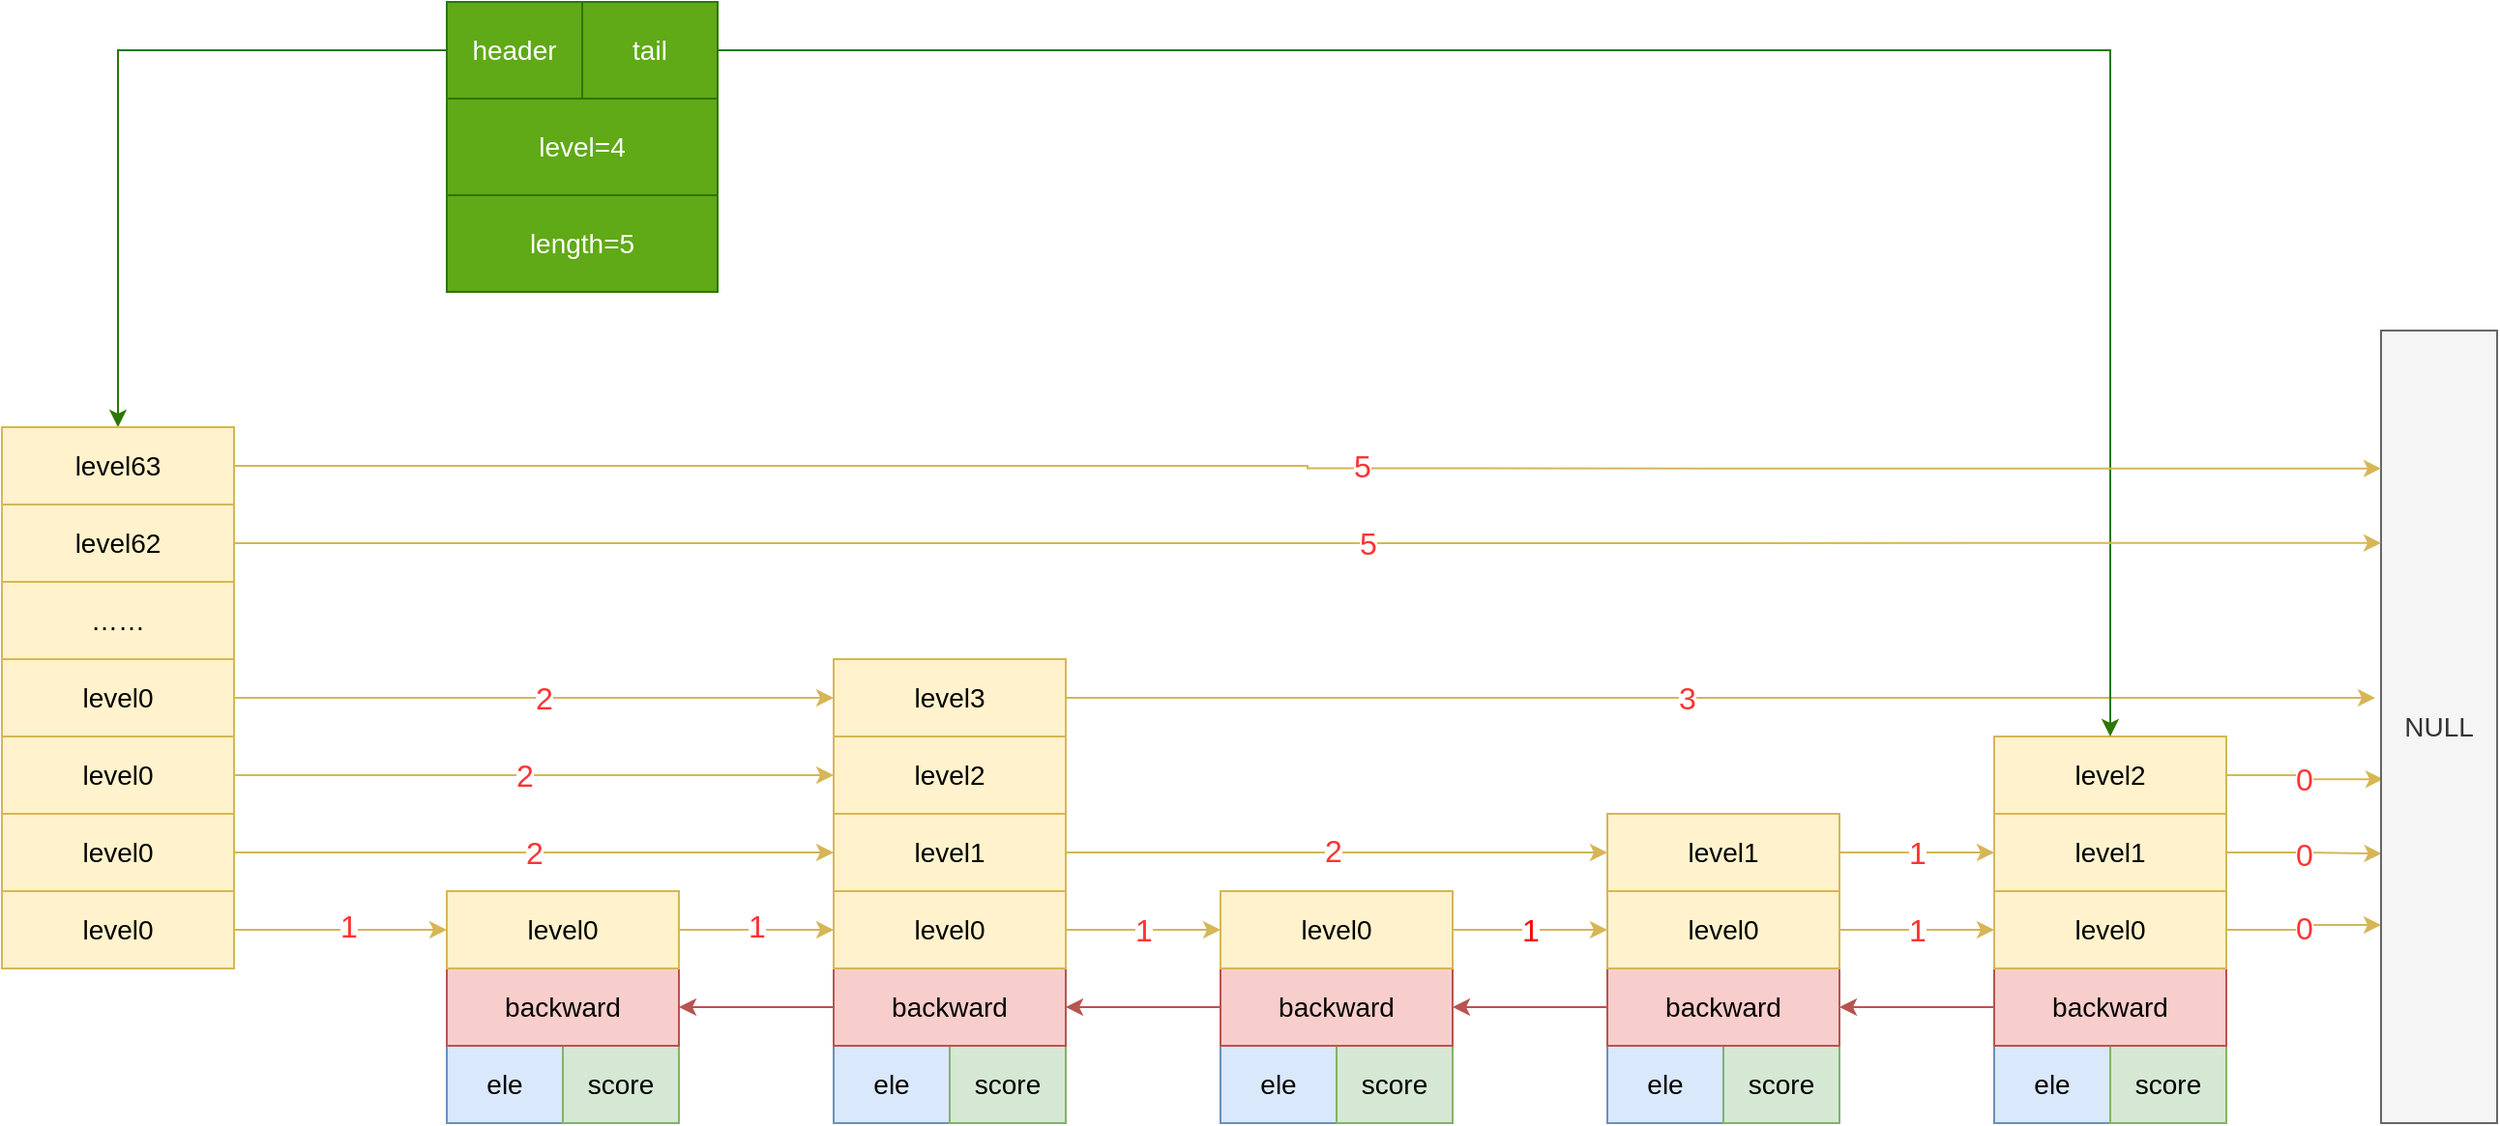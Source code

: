 <mxfile version="14.5.1" type="device"><diagram id="O5Oaq9k8ezgo3LqKalq8" name="第 1 页"><mxGraphModel dx="1773" dy="1894" grid="1" gridSize="10" guides="1" tooltips="1" connect="1" arrows="1" fold="1" page="1" pageScale="1" pageWidth="827" pageHeight="1169" math="0" shadow="0"><root><mxCell id="0"/><mxCell id="1" parent="0"/><mxCell id="RT2Kyr28XThZ5h8a4Kkg-1" value="ele" style="rounded=0;whiteSpace=wrap;html=1;fontSize=14;fillColor=#dae8fc;strokeColor=#6c8ebf;" vertex="1" parent="1"><mxGeometry y="420" width="60" height="40" as="geometry"/></mxCell><mxCell id="RT2Kyr28XThZ5h8a4Kkg-2" value="score" style="rounded=0;whiteSpace=wrap;html=1;fontSize=14;fillColor=#d5e8d4;strokeColor=#82b366;" vertex="1" parent="1"><mxGeometry x="60" y="420" width="60" height="40" as="geometry"/></mxCell><mxCell id="RT2Kyr28XThZ5h8a4Kkg-3" value="backward" style="rounded=0;whiteSpace=wrap;html=1;fontSize=14;fillColor=#f8cecc;strokeColor=#b85450;" vertex="1" parent="1"><mxGeometry y="380" width="120" height="40" as="geometry"/></mxCell><mxCell id="RT2Kyr28XThZ5h8a4Kkg-4" value="ele" style="rounded=0;whiteSpace=wrap;html=1;fontSize=14;fillColor=#dae8fc;strokeColor=#6c8ebf;" vertex="1" parent="1"><mxGeometry x="200" y="420" width="60" height="40" as="geometry"/></mxCell><mxCell id="RT2Kyr28XThZ5h8a4Kkg-5" value="score" style="rounded=0;whiteSpace=wrap;html=1;fontSize=14;fillColor=#d5e8d4;strokeColor=#82b366;" vertex="1" parent="1"><mxGeometry x="260" y="420" width="60" height="40" as="geometry"/></mxCell><mxCell id="RT2Kyr28XThZ5h8a4Kkg-37" value="" style="edgeStyle=orthogonalEdgeStyle;rounded=0;orthogonalLoop=1;jettySize=auto;html=1;fontSize=14;entryX=1;entryY=0.5;entryDx=0;entryDy=0;fillColor=#f8cecc;strokeColor=#b85450;" edge="1" parent="1" source="RT2Kyr28XThZ5h8a4Kkg-6" target="RT2Kyr28XThZ5h8a4Kkg-3"><mxGeometry relative="1" as="geometry"/></mxCell><mxCell id="RT2Kyr28XThZ5h8a4Kkg-6" value="backward" style="rounded=0;whiteSpace=wrap;html=1;fontSize=14;fillColor=#f8cecc;strokeColor=#b85450;" vertex="1" parent="1"><mxGeometry x="200" y="380" width="120" height="40" as="geometry"/></mxCell><mxCell id="RT2Kyr28XThZ5h8a4Kkg-7" value="ele" style="rounded=0;whiteSpace=wrap;html=1;fontSize=14;fillColor=#dae8fc;strokeColor=#6c8ebf;" vertex="1" parent="1"><mxGeometry x="400" y="420" width="60" height="40" as="geometry"/></mxCell><mxCell id="RT2Kyr28XThZ5h8a4Kkg-8" value="score" style="rounded=0;whiteSpace=wrap;html=1;fontSize=14;fillColor=#d5e8d4;strokeColor=#82b366;" vertex="1" parent="1"><mxGeometry x="460" y="420" width="60" height="40" as="geometry"/></mxCell><mxCell id="RT2Kyr28XThZ5h8a4Kkg-40" style="edgeStyle=orthogonalEdgeStyle;rounded=0;orthogonalLoop=1;jettySize=auto;html=1;entryX=1;entryY=0.5;entryDx=0;entryDy=0;fontSize=14;fillColor=#f8cecc;strokeColor=#b85450;" edge="1" parent="1" source="RT2Kyr28XThZ5h8a4Kkg-9" target="RT2Kyr28XThZ5h8a4Kkg-6"><mxGeometry relative="1" as="geometry"/></mxCell><mxCell id="RT2Kyr28XThZ5h8a4Kkg-9" value="backward" style="rounded=0;whiteSpace=wrap;html=1;fontSize=14;fillColor=#f8cecc;strokeColor=#b85450;" vertex="1" parent="1"><mxGeometry x="400" y="380" width="120" height="40" as="geometry"/></mxCell><mxCell id="RT2Kyr28XThZ5h8a4Kkg-10" value="ele" style="rounded=0;whiteSpace=wrap;html=1;fontSize=14;fillColor=#dae8fc;strokeColor=#6c8ebf;" vertex="1" parent="1"><mxGeometry x="600" y="420" width="60" height="40" as="geometry"/></mxCell><mxCell id="RT2Kyr28XThZ5h8a4Kkg-11" value="score" style="rounded=0;whiteSpace=wrap;html=1;fontSize=14;fillColor=#d5e8d4;strokeColor=#82b366;" vertex="1" parent="1"><mxGeometry x="660" y="420" width="60" height="40" as="geometry"/></mxCell><mxCell id="RT2Kyr28XThZ5h8a4Kkg-39" style="edgeStyle=orthogonalEdgeStyle;rounded=0;orthogonalLoop=1;jettySize=auto;html=1;entryX=1;entryY=0.5;entryDx=0;entryDy=0;fontSize=14;fillColor=#f8cecc;strokeColor=#b85450;" edge="1" parent="1" source="RT2Kyr28XThZ5h8a4Kkg-12" target="RT2Kyr28XThZ5h8a4Kkg-9"><mxGeometry relative="1" as="geometry"/></mxCell><mxCell id="RT2Kyr28XThZ5h8a4Kkg-12" value="backward" style="rounded=0;whiteSpace=wrap;html=1;fontSize=14;fillColor=#f8cecc;strokeColor=#b85450;" vertex="1" parent="1"><mxGeometry x="600" y="380" width="120" height="40" as="geometry"/></mxCell><mxCell id="RT2Kyr28XThZ5h8a4Kkg-13" value="ele" style="rounded=0;whiteSpace=wrap;html=1;fontSize=14;fillColor=#dae8fc;strokeColor=#6c8ebf;" vertex="1" parent="1"><mxGeometry x="800" y="420" width="60" height="40" as="geometry"/></mxCell><mxCell id="RT2Kyr28XThZ5h8a4Kkg-14" value="score" style="rounded=0;whiteSpace=wrap;html=1;fontSize=14;fillColor=#d5e8d4;strokeColor=#82b366;" vertex="1" parent="1"><mxGeometry x="860" y="420" width="60" height="40" as="geometry"/></mxCell><mxCell id="RT2Kyr28XThZ5h8a4Kkg-38" style="edgeStyle=orthogonalEdgeStyle;rounded=0;orthogonalLoop=1;jettySize=auto;html=1;entryX=1;entryY=0.5;entryDx=0;entryDy=0;fontSize=14;fillColor=#f8cecc;strokeColor=#b85450;" edge="1" parent="1" source="RT2Kyr28XThZ5h8a4Kkg-15" target="RT2Kyr28XThZ5h8a4Kkg-12"><mxGeometry relative="1" as="geometry"/></mxCell><mxCell id="RT2Kyr28XThZ5h8a4Kkg-15" value="backward" style="rounded=0;whiteSpace=wrap;html=1;fontSize=14;fillColor=#f8cecc;strokeColor=#b85450;" vertex="1" parent="1"><mxGeometry x="800" y="380" width="120" height="40" as="geometry"/></mxCell><mxCell id="RT2Kyr28XThZ5h8a4Kkg-41" style="edgeStyle=orthogonalEdgeStyle;rounded=0;orthogonalLoop=1;jettySize=auto;html=1;entryX=0;entryY=0.5;entryDx=0;entryDy=0;fontSize=14;fillColor=#fff2cc;strokeColor=#d6b656;" edge="1" parent="1" source="RT2Kyr28XThZ5h8a4Kkg-22" target="RT2Kyr28XThZ5h8a4Kkg-23"><mxGeometry relative="1" as="geometry"/></mxCell><mxCell id="RT2Kyr28XThZ5h8a4Kkg-66" value="&lt;sup style=&quot;font-size: 16px;&quot;&gt;1&lt;/sup&gt;" style="edgeLabel;html=1;align=center;verticalAlign=middle;resizable=0;points=[];fontSize=16;fontColor=#FF3333;" vertex="1" connectable="0" parent="RT2Kyr28XThZ5h8a4Kkg-41"><mxGeometry x="-0.1" y="-1" relative="1" as="geometry"><mxPoint x="4" as="offset"/></mxGeometry></mxCell><mxCell id="RT2Kyr28XThZ5h8a4Kkg-22" value="level0" style="rounded=0;whiteSpace=wrap;html=1;fontSize=14;fillColor=#fff2cc;strokeColor=#d6b656;" vertex="1" parent="1"><mxGeometry y="340" width="120" height="40" as="geometry"/></mxCell><mxCell id="RT2Kyr28XThZ5h8a4Kkg-54" style="edgeStyle=orthogonalEdgeStyle;rounded=0;orthogonalLoop=1;jettySize=auto;html=1;entryX=0;entryY=0.5;entryDx=0;entryDy=0;fontSize=14;fillColor=#fff2cc;strokeColor=#d6b656;" edge="1" parent="1" source="RT2Kyr28XThZ5h8a4Kkg-23" target="RT2Kyr28XThZ5h8a4Kkg-42"><mxGeometry relative="1" as="geometry"/></mxCell><mxCell id="RT2Kyr28XThZ5h8a4Kkg-67" value="1" style="edgeLabel;html=1;align=center;verticalAlign=middle;resizable=0;points=[];fontSize=16;fontColor=#FF3333;" vertex="1" connectable="0" parent="RT2Kyr28XThZ5h8a4Kkg-54"><mxGeometry x="-0.3" y="-1" relative="1" as="geometry"><mxPoint x="12" y="-1" as="offset"/></mxGeometry></mxCell><mxCell id="RT2Kyr28XThZ5h8a4Kkg-23" value="level0" style="rounded=0;whiteSpace=wrap;html=1;fontSize=14;fillColor=#fff2cc;strokeColor=#d6b656;" vertex="1" parent="1"><mxGeometry x="200" y="340" width="120" height="40" as="geometry"/></mxCell><mxCell id="RT2Kyr28XThZ5h8a4Kkg-58" style="edgeStyle=orthogonalEdgeStyle;rounded=0;orthogonalLoop=1;jettySize=auto;html=1;entryX=0;entryY=0.5;entryDx=0;entryDy=0;fontSize=16;fontColor=#FF3333;fillColor=#fff2cc;strokeColor=#d6b656;" edge="1" parent="1" source="RT2Kyr28XThZ5h8a4Kkg-24" target="RT2Kyr28XThZ5h8a4Kkg-47"><mxGeometry relative="1" as="geometry"><Array as="points"><mxPoint x="470" y="320"/><mxPoint x="470" y="320"/></Array></mxGeometry></mxCell><mxCell id="RT2Kyr28XThZ5h8a4Kkg-73" value="2" style="edgeLabel;html=1;align=center;verticalAlign=middle;resizable=0;points=[];fontSize=16;fontColor=#FF3333;" vertex="1" connectable="0" parent="RT2Kyr28XThZ5h8a4Kkg-58"><mxGeometry x="-0.014" y="1" relative="1" as="geometry"><mxPoint as="offset"/></mxGeometry></mxCell><mxCell id="RT2Kyr28XThZ5h8a4Kkg-24" value="level1" style="rounded=0;whiteSpace=wrap;html=1;fontSize=14;fillColor=#fff2cc;strokeColor=#d6b656;" vertex="1" parent="1"><mxGeometry x="200" y="300" width="120" height="40" as="geometry"/></mxCell><mxCell id="RT2Kyr28XThZ5h8a4Kkg-25" value="level2" style="rounded=0;whiteSpace=wrap;html=1;fontSize=14;fillColor=#fff2cc;strokeColor=#d6b656;" vertex="1" parent="1"><mxGeometry x="200" y="260" width="120" height="40" as="geometry"/></mxCell><mxCell id="RT2Kyr28XThZ5h8a4Kkg-65" style="edgeStyle=orthogonalEdgeStyle;rounded=0;orthogonalLoop=1;jettySize=auto;html=1;fontSize=14;fontColor=#FF3333;fillColor=#fff2cc;strokeColor=#d6b656;" edge="1" parent="1" source="RT2Kyr28XThZ5h8a4Kkg-33"><mxGeometry relative="1" as="geometry"><mxPoint x="997" y="240" as="targetPoint"/></mxGeometry></mxCell><mxCell id="RT2Kyr28XThZ5h8a4Kkg-74" value="3" style="edgeLabel;html=1;align=center;verticalAlign=middle;resizable=0;points=[];fontSize=16;fontColor=#FF3333;" vertex="1" connectable="0" parent="RT2Kyr28XThZ5h8a4Kkg-65"><mxGeometry x="-0.053" y="-2" relative="1" as="geometry"><mxPoint y="-2.04" as="offset"/></mxGeometry></mxCell><mxCell id="RT2Kyr28XThZ5h8a4Kkg-33" value="level3" style="rounded=0;whiteSpace=wrap;html=1;fontSize=14;fillColor=#fff2cc;strokeColor=#d6b656;" vertex="1" parent="1"><mxGeometry x="200" y="220" width="120" height="40" as="geometry"/></mxCell><mxCell id="RT2Kyr28XThZ5h8a4Kkg-55" style="edgeStyle=orthogonalEdgeStyle;rounded=0;orthogonalLoop=1;jettySize=auto;html=1;entryX=0;entryY=0.5;entryDx=0;entryDy=0;fontSize=16;fontColor=#FF3333;fillColor=#fff2cc;strokeColor=#d6b656;" edge="1" parent="1" source="RT2Kyr28XThZ5h8a4Kkg-42" target="RT2Kyr28XThZ5h8a4Kkg-46"><mxGeometry relative="1" as="geometry"/></mxCell><mxCell id="RT2Kyr28XThZ5h8a4Kkg-68" value="1" style="edgeLabel;html=1;align=center;verticalAlign=middle;resizable=0;points=[];fontSize=16;fontColor=#FF0000;" vertex="1" connectable="0" parent="RT2Kyr28XThZ5h8a4Kkg-55"><mxGeometry x="-0.425" y="-1" relative="1" as="geometry"><mxPoint x="17" y="-1" as="offset"/></mxGeometry></mxCell><mxCell id="RT2Kyr28XThZ5h8a4Kkg-42" value="level0" style="rounded=0;whiteSpace=wrap;html=1;fontSize=14;fillColor=#fff2cc;strokeColor=#d6b656;" vertex="1" parent="1"><mxGeometry x="400" y="340" width="120" height="40" as="geometry"/></mxCell><mxCell id="RT2Kyr28XThZ5h8a4Kkg-57" style="edgeStyle=orthogonalEdgeStyle;rounded=0;orthogonalLoop=1;jettySize=auto;html=1;entryX=0;entryY=0.5;entryDx=0;entryDy=0;fontSize=14;fillColor=#fff2cc;strokeColor=#d6b656;" edge="1" parent="1" source="RT2Kyr28XThZ5h8a4Kkg-46" target="RT2Kyr28XThZ5h8a4Kkg-50"><mxGeometry relative="1" as="geometry"/></mxCell><mxCell id="RT2Kyr28XThZ5h8a4Kkg-70" value="1" style="edgeLabel;html=1;align=center;verticalAlign=middle;resizable=0;points=[];fontSize=16;fontColor=#FF3333;" vertex="1" connectable="0" parent="RT2Kyr28XThZ5h8a4Kkg-57"><mxGeometry x="0.1" y="3" relative="1" as="geometry"><mxPoint x="-4" y="3" as="offset"/></mxGeometry></mxCell><mxCell id="RT2Kyr28XThZ5h8a4Kkg-46" value="level0" style="rounded=0;whiteSpace=wrap;html=1;fontSize=14;fillColor=#fff2cc;strokeColor=#d6b656;" vertex="1" parent="1"><mxGeometry x="600" y="340" width="120" height="40" as="geometry"/></mxCell><mxCell id="RT2Kyr28XThZ5h8a4Kkg-59" value="&lt;font color=&quot;#ff3333&quot; style=&quot;font-size: 16px&quot;&gt;1&lt;/font&gt;" style="edgeStyle=orthogonalEdgeStyle;rounded=0;orthogonalLoop=1;jettySize=auto;html=1;entryX=0;entryY=0.5;entryDx=0;entryDy=0;fontSize=14;fillColor=#fff2cc;strokeColor=#d6b656;" edge="1" parent="1" source="RT2Kyr28XThZ5h8a4Kkg-47" target="RT2Kyr28XThZ5h8a4Kkg-51"><mxGeometry relative="1" as="geometry"/></mxCell><mxCell id="RT2Kyr28XThZ5h8a4Kkg-47" value="level1" style="rounded=0;whiteSpace=wrap;html=1;fontSize=14;fillColor=#fff2cc;strokeColor=#d6b656;" vertex="1" parent="1"><mxGeometry x="600" y="300" width="120" height="40" as="geometry"/></mxCell><mxCell id="RT2Kyr28XThZ5h8a4Kkg-108" value="&lt;font style=&quot;font-size: 16px&quot;&gt;0&lt;/font&gt;" style="edgeStyle=orthogonalEdgeStyle;rounded=0;orthogonalLoop=1;jettySize=auto;html=1;strokeColor=#d6b656;fontSize=14;fontColor=#FF3333;entryX=0;entryY=0.75;entryDx=0;entryDy=0;fillColor=#fff2cc;" edge="1" parent="1" source="RT2Kyr28XThZ5h8a4Kkg-50" target="RT2Kyr28XThZ5h8a4Kkg-60"><mxGeometry relative="1" as="geometry"><mxPoint x="990" y="360.0" as="targetPoint"/></mxGeometry></mxCell><mxCell id="RT2Kyr28XThZ5h8a4Kkg-50" value="level0" style="rounded=0;whiteSpace=wrap;html=1;fontSize=14;fillColor=#fff2cc;strokeColor=#d6b656;" vertex="1" parent="1"><mxGeometry x="800" y="340" width="120" height="40" as="geometry"/></mxCell><mxCell id="RT2Kyr28XThZ5h8a4Kkg-82" value="&lt;font style=&quot;font-size: 16px&quot;&gt;0&lt;/font&gt;" style="edgeStyle=orthogonalEdgeStyle;rounded=0;orthogonalLoop=1;jettySize=auto;html=1;strokeColor=#d6b656;fontSize=14;fontColor=#FF3333;entryX=0.005;entryY=0.66;entryDx=0;entryDy=0;entryPerimeter=0;fillColor=#fff2cc;" edge="1" parent="1" source="RT2Kyr28XThZ5h8a4Kkg-51" target="RT2Kyr28XThZ5h8a4Kkg-60"><mxGeometry relative="1" as="geometry"><mxPoint x="990" y="320" as="targetPoint"/></mxGeometry></mxCell><mxCell id="RT2Kyr28XThZ5h8a4Kkg-51" value="level1" style="rounded=0;whiteSpace=wrap;html=1;fontSize=14;fillColor=#fff2cc;strokeColor=#d6b656;" vertex="1" parent="1"><mxGeometry x="800" y="300" width="120" height="40" as="geometry"/></mxCell><mxCell id="RT2Kyr28XThZ5h8a4Kkg-64" value="&lt;font color=&quot;#ff3333&quot; style=&quot;font-size: 16px&quot;&gt;0&lt;/font&gt;" style="edgeStyle=orthogonalEdgeStyle;rounded=0;orthogonalLoop=1;jettySize=auto;html=1;fontSize=14;entryX=0.017;entryY=0.566;entryDx=0;entryDy=0;entryPerimeter=0;fillColor=#fff2cc;strokeColor=#d6b656;" edge="1" parent="1" source="RT2Kyr28XThZ5h8a4Kkg-52" target="RT2Kyr28XThZ5h8a4Kkg-60"><mxGeometry relative="1" as="geometry"><mxPoint x="990" y="280" as="targetPoint"/></mxGeometry></mxCell><mxCell id="RT2Kyr28XThZ5h8a4Kkg-52" value="level2" style="rounded=0;whiteSpace=wrap;html=1;fontSize=14;fillColor=#fff2cc;strokeColor=#d6b656;" vertex="1" parent="1"><mxGeometry x="800" y="260" width="120" height="40" as="geometry"/></mxCell><mxCell id="RT2Kyr28XThZ5h8a4Kkg-60" value="NULL" style="rounded=0;whiteSpace=wrap;html=1;fontSize=14;fillColor=#f5f5f5;strokeColor=#666666;fontColor=#333333;" vertex="1" parent="1"><mxGeometry x="1000" y="50" width="60" height="410" as="geometry"/></mxCell><mxCell id="RT2Kyr28XThZ5h8a4Kkg-103" style="edgeStyle=orthogonalEdgeStyle;rounded=0;orthogonalLoop=1;jettySize=auto;html=1;entryX=0.5;entryY=0;entryDx=0;entryDy=0;strokeColor=#2D7600;fontSize=14;fontColor=#FF3333;fillColor=#60a917;" edge="1" parent="1" source="RT2Kyr28XThZ5h8a4Kkg-85" target="RT2Kyr28XThZ5h8a4Kkg-94"><mxGeometry relative="1" as="geometry"/></mxCell><mxCell id="RT2Kyr28XThZ5h8a4Kkg-85" value="header" style="rounded=0;whiteSpace=wrap;html=1;fontSize=14;fontColor=#ffffff;fillColor=#60a917;strokeColor=#2D7600;" vertex="1" parent="1"><mxGeometry y="-120" width="70" height="50" as="geometry"/></mxCell><mxCell id="RT2Kyr28XThZ5h8a4Kkg-92" style="edgeStyle=orthogonalEdgeStyle;rounded=0;orthogonalLoop=1;jettySize=auto;html=1;strokeColor=#2D7600;fontSize=14;fontColor=#FF3333;entryX=0.5;entryY=0;entryDx=0;entryDy=0;fillColor=#60a917;" edge="1" parent="1" source="RT2Kyr28XThZ5h8a4Kkg-89" target="RT2Kyr28XThZ5h8a4Kkg-52"><mxGeometry relative="1" as="geometry"><mxPoint x="780" y="60" as="targetPoint"/></mxGeometry></mxCell><mxCell id="RT2Kyr28XThZ5h8a4Kkg-89" value="tail" style="rounded=0;whiteSpace=wrap;html=1;fontSize=14;fontColor=#ffffff;fillColor=#60a917;strokeColor=#2D7600;" vertex="1" parent="1"><mxGeometry x="70" y="-120" width="70" height="50" as="geometry"/></mxCell><mxCell id="RT2Kyr28XThZ5h8a4Kkg-90" value="level=4" style="rounded=0;whiteSpace=wrap;html=1;fontSize=14;fontColor=#ffffff;fillColor=#60a917;strokeColor=#2D7600;" vertex="1" parent="1"><mxGeometry y="-70" width="140" height="50" as="geometry"/></mxCell><mxCell id="RT2Kyr28XThZ5h8a4Kkg-91" value="length=5" style="rounded=0;whiteSpace=wrap;html=1;fontSize=14;fontColor=#ffffff;fillColor=#60a917;strokeColor=#2D7600;" vertex="1" parent="1"><mxGeometry y="-20" width="140" height="50" as="geometry"/></mxCell><mxCell id="RT2Kyr28XThZ5h8a4Kkg-109" style="edgeStyle=orthogonalEdgeStyle;rounded=0;orthogonalLoop=1;jettySize=auto;html=1;strokeColor=#d6b656;fontSize=14;fontColor=#FF3333;entryX=0;entryY=0.174;entryDx=0;entryDy=0;entryPerimeter=0;fillColor=#fff2cc;" edge="1" parent="1" source="RT2Kyr28XThZ5h8a4Kkg-94" target="RT2Kyr28XThZ5h8a4Kkg-60"><mxGeometry relative="1" as="geometry"><mxPoint x="994" y="121" as="targetPoint"/></mxGeometry></mxCell><mxCell id="RT2Kyr28XThZ5h8a4Kkg-111" value="5" style="edgeLabel;html=1;align=center;verticalAlign=middle;resizable=0;points=[];fontSize=16;fontColor=#FF3333;" vertex="1" connectable="0" parent="RT2Kyr28XThZ5h8a4Kkg-109"><mxGeometry x="0.052" y="-2" relative="1" as="geometry"><mxPoint y="-3.32" as="offset"/></mxGeometry></mxCell><mxCell id="RT2Kyr28XThZ5h8a4Kkg-94" value="level63" style="rounded=0;whiteSpace=wrap;html=1;fontSize=14;fillColor=#fff2cc;strokeColor=#d6b656;" vertex="1" parent="1"><mxGeometry x="-230" y="100" width="120" height="40" as="geometry"/></mxCell><mxCell id="RT2Kyr28XThZ5h8a4Kkg-110" style="edgeStyle=orthogonalEdgeStyle;rounded=0;orthogonalLoop=1;jettySize=auto;html=1;strokeColor=#d6b656;fontSize=14;fontColor=#FF3333;entryX=0;entryY=0.268;entryDx=0;entryDy=0;entryPerimeter=0;fillColor=#fff2cc;" edge="1" parent="1" source="RT2Kyr28XThZ5h8a4Kkg-95" target="RT2Kyr28XThZ5h8a4Kkg-60"><mxGeometry relative="1" as="geometry"><mxPoint x="990" y="160" as="targetPoint"/></mxGeometry></mxCell><mxCell id="RT2Kyr28XThZ5h8a4Kkg-112" value="5" style="edgeLabel;html=1;align=center;verticalAlign=middle;resizable=0;points=[];fontSize=16;fontColor=#FF3333;" vertex="1" connectable="0" parent="RT2Kyr28XThZ5h8a4Kkg-110"><mxGeometry x="0.057" y="-4" relative="1" as="geometry"><mxPoint x="-1" y="-3.92" as="offset"/></mxGeometry></mxCell><mxCell id="RT2Kyr28XThZ5h8a4Kkg-95" value="level62" style="rounded=0;whiteSpace=wrap;html=1;fontSize=14;fillColor=#fff2cc;strokeColor=#d6b656;" vertex="1" parent="1"><mxGeometry x="-230" y="140" width="120" height="40" as="geometry"/></mxCell><mxCell id="RT2Kyr28XThZ5h8a4Kkg-104" style="edgeStyle=orthogonalEdgeStyle;rounded=0;orthogonalLoop=1;jettySize=auto;html=1;entryX=0;entryY=0.5;entryDx=0;entryDy=0;strokeColor=#d6b656;fontSize=14;fontColor=#FF3333;fillColor=#fff2cc;" edge="1" parent="1" source="RT2Kyr28XThZ5h8a4Kkg-96" target="RT2Kyr28XThZ5h8a4Kkg-22"><mxGeometry relative="1" as="geometry"/></mxCell><mxCell id="RT2Kyr28XThZ5h8a4Kkg-113" value="1" style="edgeLabel;html=1;align=center;verticalAlign=middle;resizable=0;points=[];fontSize=16;fontColor=#FF3333;" vertex="1" connectable="0" parent="RT2Kyr28XThZ5h8a4Kkg-104"><mxGeometry x="0.073" y="2" relative="1" as="geometry"><mxPoint as="offset"/></mxGeometry></mxCell><mxCell id="RT2Kyr28XThZ5h8a4Kkg-96" value="level0" style="rounded=0;whiteSpace=wrap;html=1;fontSize=14;fillColor=#fff2cc;strokeColor=#d6b656;" vertex="1" parent="1"><mxGeometry x="-230" y="340" width="120" height="40" as="geometry"/></mxCell><mxCell id="RT2Kyr28XThZ5h8a4Kkg-105" value="2" style="edgeStyle=orthogonalEdgeStyle;rounded=0;orthogonalLoop=1;jettySize=auto;html=1;entryX=0;entryY=0.5;entryDx=0;entryDy=0;strokeColor=#d6b656;fontSize=16;fontColor=#FF3333;fillColor=#fff2cc;" edge="1" parent="1" source="RT2Kyr28XThZ5h8a4Kkg-97" target="RT2Kyr28XThZ5h8a4Kkg-24"><mxGeometry relative="1" as="geometry"/></mxCell><mxCell id="RT2Kyr28XThZ5h8a4Kkg-97" value="level0" style="rounded=0;whiteSpace=wrap;html=1;fontSize=14;fillColor=#fff2cc;strokeColor=#d6b656;" vertex="1" parent="1"><mxGeometry x="-230" y="300" width="120" height="40" as="geometry"/></mxCell><mxCell id="RT2Kyr28XThZ5h8a4Kkg-106" style="edgeStyle=orthogonalEdgeStyle;rounded=0;orthogonalLoop=1;jettySize=auto;html=1;entryX=0;entryY=0.5;entryDx=0;entryDy=0;strokeColor=#d6b656;fontSize=14;fontColor=#FF3333;fillColor=#fff2cc;" edge="1" parent="1" source="RT2Kyr28XThZ5h8a4Kkg-98" target="RT2Kyr28XThZ5h8a4Kkg-25"><mxGeometry relative="1" as="geometry"/></mxCell><mxCell id="RT2Kyr28XThZ5h8a4Kkg-114" value="2" style="edgeLabel;html=1;align=center;verticalAlign=middle;resizable=0;points=[];fontSize=16;fontColor=#FF3333;" vertex="1" connectable="0" parent="RT2Kyr28XThZ5h8a4Kkg-106"><mxGeometry x="-0.084" y="-1" relative="1" as="geometry"><mxPoint x="8" y="-1" as="offset"/></mxGeometry></mxCell><mxCell id="RT2Kyr28XThZ5h8a4Kkg-98" value="level0" style="rounded=0;whiteSpace=wrap;html=1;fontSize=14;fillColor=#fff2cc;strokeColor=#d6b656;" vertex="1" parent="1"><mxGeometry x="-230" y="260" width="120" height="40" as="geometry"/></mxCell><mxCell id="RT2Kyr28XThZ5h8a4Kkg-107" style="edgeStyle=orthogonalEdgeStyle;rounded=0;orthogonalLoop=1;jettySize=auto;html=1;entryX=0;entryY=0.5;entryDx=0;entryDy=0;strokeColor=#d6b656;fontSize=14;fontColor=#FF3333;fillColor=#fff2cc;" edge="1" parent="1" source="RT2Kyr28XThZ5h8a4Kkg-99" target="RT2Kyr28XThZ5h8a4Kkg-33"><mxGeometry relative="1" as="geometry"/></mxCell><mxCell id="RT2Kyr28XThZ5h8a4Kkg-115" value="2" style="edgeLabel;html=1;align=center;verticalAlign=middle;resizable=0;points=[];fontSize=16;fontColor=#FF3333;" vertex="1" connectable="0" parent="RT2Kyr28XThZ5h8a4Kkg-107"><mxGeometry x="-0.032" relative="1" as="geometry"><mxPoint x="10" as="offset"/></mxGeometry></mxCell><mxCell id="RT2Kyr28XThZ5h8a4Kkg-99" value="level0" style="rounded=0;whiteSpace=wrap;html=1;fontSize=14;fillColor=#fff2cc;strokeColor=#d6b656;" vertex="1" parent="1"><mxGeometry x="-230" y="220" width="120" height="40" as="geometry"/></mxCell><mxCell id="RT2Kyr28XThZ5h8a4Kkg-102" value="……" style="rounded=0;whiteSpace=wrap;html=1;fontSize=14;fillColor=#fff2cc;strokeColor=#d6b656;" vertex="1" parent="1"><mxGeometry x="-230" y="180" width="120" height="40" as="geometry"/></mxCell></root></mxGraphModel></diagram></mxfile>